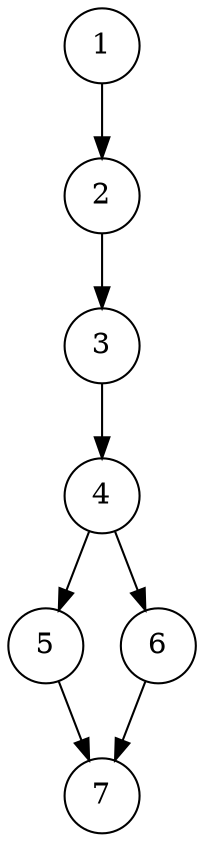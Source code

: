 digraph Add {
  node [shape=circle, style=filled, fillcolor=white];
  1 -> 2;
  2 -> 3;
  3 -> 4;
  4 -> 5;
  4 -> 6;
  5 -> 7;
  6 -> 7;
}
